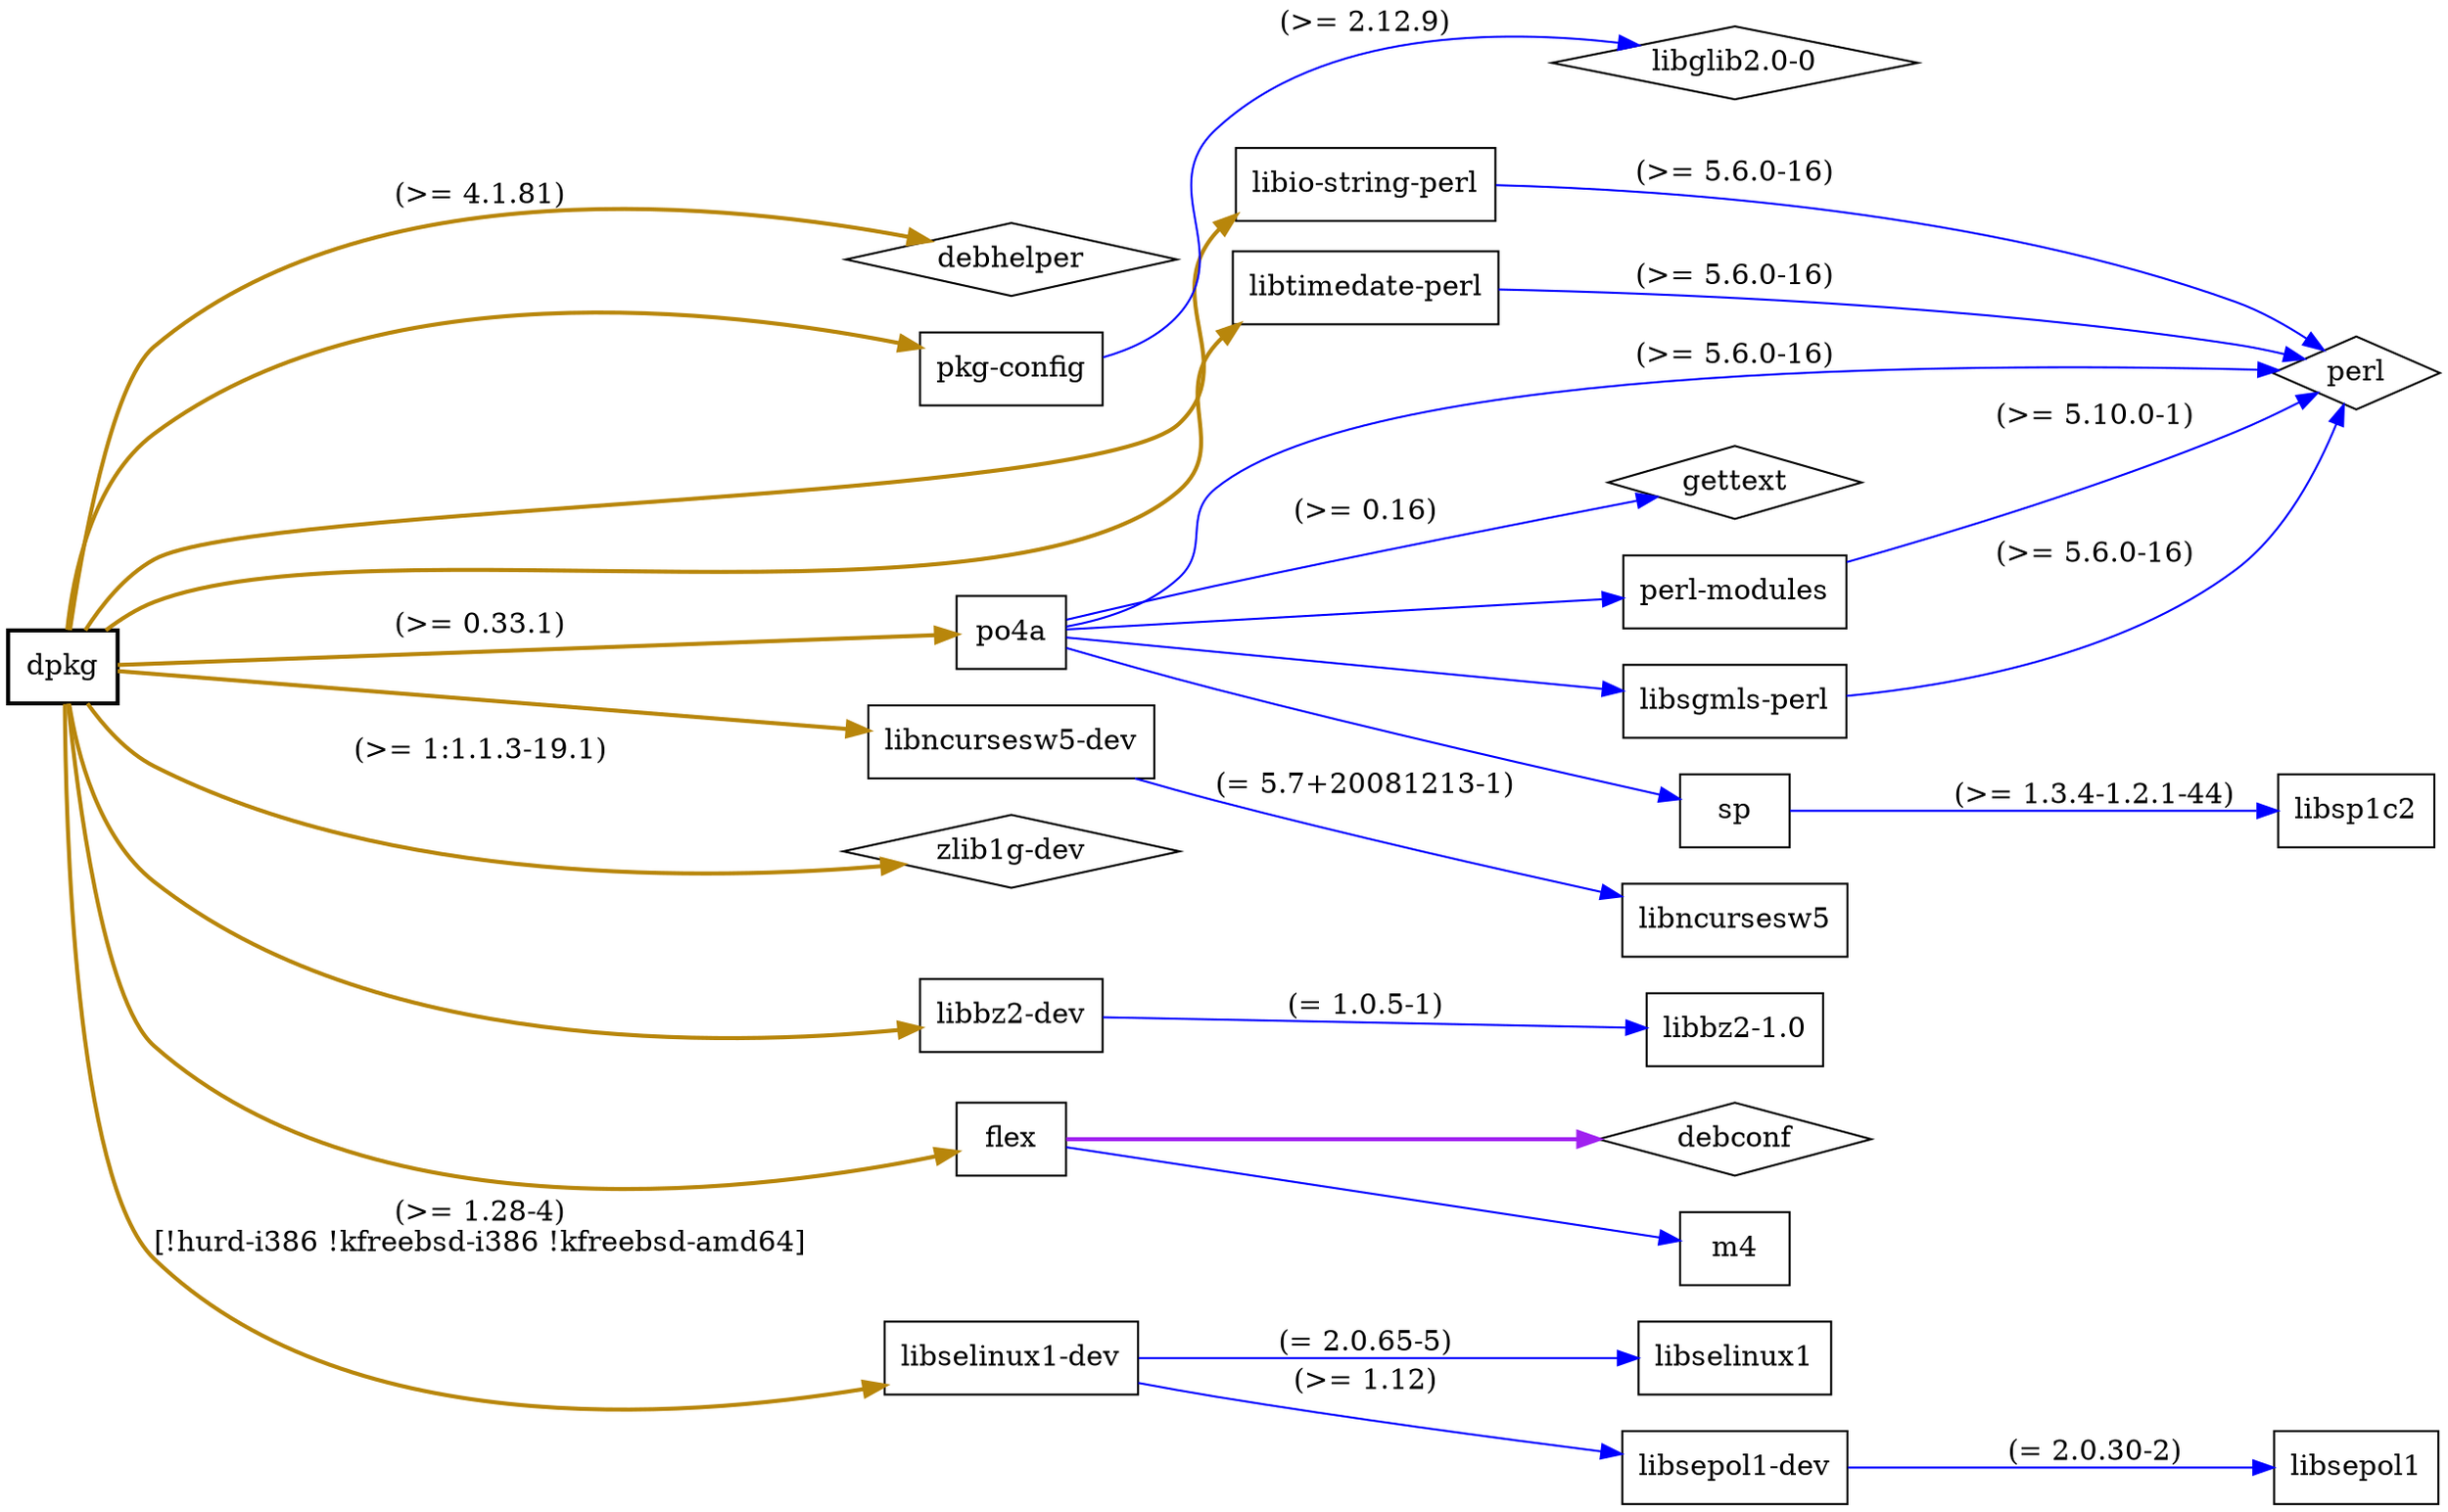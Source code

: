 digraph "dpkg" {
	rankdir=LR;
	node [shape=box];
	"dpkg" -> "debhelper" [color=darkgoldenrod,style=bold,label="(>= 4.1.81)"];
	"dpkg" -> "pkg-config" [color=darkgoldenrod,style=bold];
	"pkg-config" -> "libglib2.0-0" [color=blue,label="(>= 2.12.9)"];
	"dpkg" -> "po4a" [color=darkgoldenrod,style=bold,label="(>= 0.33.1)"];
	"po4a" -> "perl" [color=blue,label="(>= 5.6.0-16)"];
	"po4a" -> "gettext" [color=blue,label="(>= 0.16)"];
	"po4a" -> "perl-modules" [color=blue];
	"perl-modules" -> "perl" [color=blue,label="(>= 5.10.0-1)"];
	"po4a" -> "libsgmls-perl" [color=blue];
	"libsgmls-perl" -> "perl" [color=blue,label="(>= 5.6.0-16)"];
	"po4a" -> "sp" [color=blue];
	"sp" -> "libsp1c2" [color=blue,label="(>= 1.3.4-1.2.1-44)"];
	"dpkg" -> "libncursesw5-dev" [color=darkgoldenrod,style=bold];
	"libncursesw5-dev" -> "libncursesw5" [color=blue,label="(= 5.7+20081213-1)"];
	"dpkg" -> "zlib1g-dev" [color=darkgoldenrod,style=bold,label="(>= 1:1.1.3-19.1)"];
	"dpkg" -> "libbz2-dev" [color=darkgoldenrod,style=bold];
	"libbz2-dev" -> "libbz2-1.0" [color=blue,label="(= 1.0.5-1)"];
	"dpkg" -> "flex" [color=darkgoldenrod,style=bold];
	"flex" -> "debconf" [color=purple,style=bold];
	"flex" -> "m4" [color=blue];
	"dpkg" -> "libselinux1-dev" [color=darkgoldenrod,style=bold,label="(>= 1.28-4)\n[!hurd-i386 !kfreebsd-i386 !kfreebsd-amd64]"];
	"libselinux1-dev" -> "libselinux1" [color=blue,label="(= 2.0.65-5)"];
	"libselinux1-dev" -> "libsepol1-dev" [color=blue,label="(>= 1.12)"];
	"libsepol1-dev" -> "libsepol1" [color=blue,label="(= 2.0.30-2)"];
	"dpkg" -> "libtimedate-perl" [color=darkgoldenrod,style=bold];
	"libtimedate-perl" -> "perl" [color=blue,label="(>= 5.6.0-16)"];
	"dpkg" -> "libio-string-perl" [color=darkgoldenrod,style=bold];
	"libio-string-perl" -> "perl" [color=blue,label="(>= 5.6.0-16)"];
	"dpkg" [style="setlinewidth(2)"]
	"debhelper" [shape=diamond];
	"libglib2.0-0" [shape=diamond];
	"perl" [shape=diamond];
	"gettext" [shape=diamond];
	"zlib1g-dev" [shape=diamond];
	"debconf" [shape=diamond];
}
// Excluded dependencies:
// libc6 libgcc1 libstdc++6 libc-dev libc6-dev
